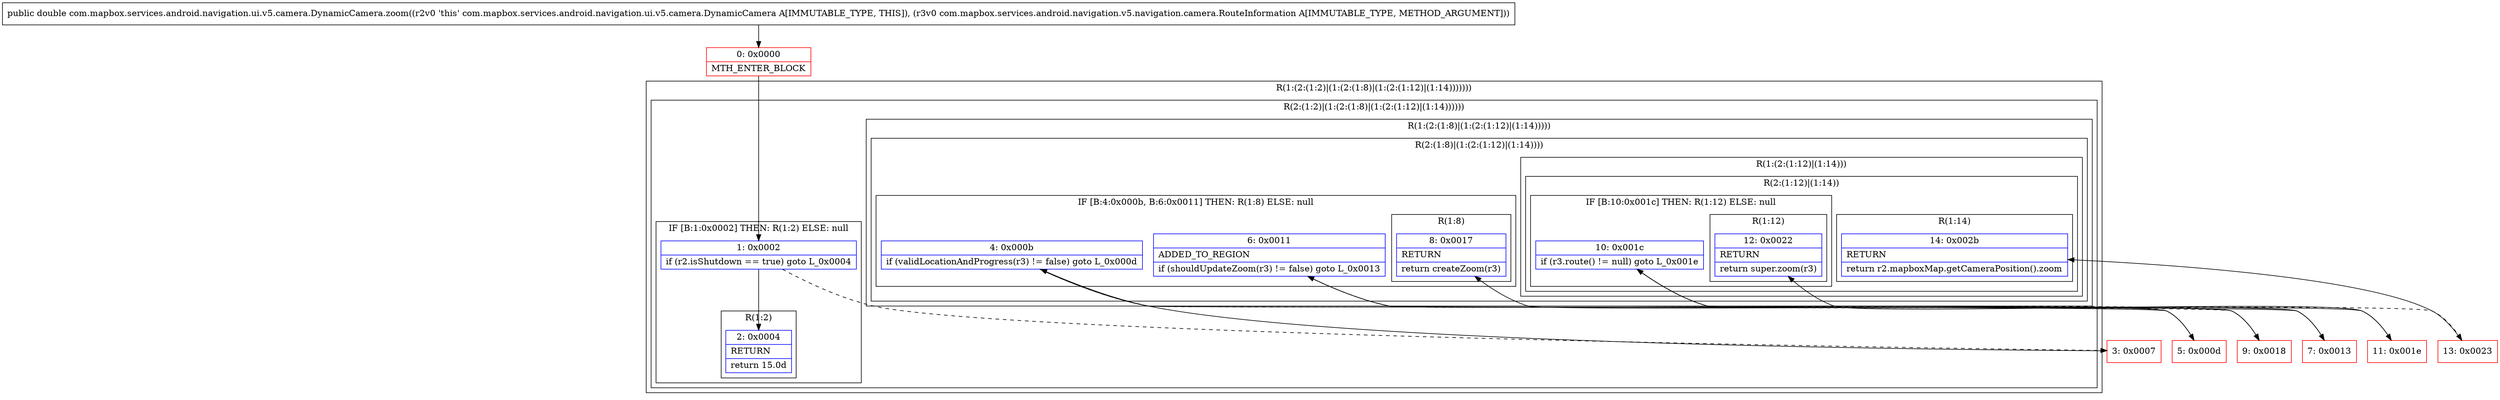 digraph "CFG forcom.mapbox.services.android.navigation.ui.v5.camera.DynamicCamera.zoom(Lcom\/mapbox\/services\/android\/navigation\/v5\/navigation\/camera\/RouteInformation;)D" {
subgraph cluster_Region_2074512213 {
label = "R(1:(2:(1:2)|(1:(2:(1:8)|(1:(2:(1:12)|(1:14)))))))";
node [shape=record,color=blue];
subgraph cluster_Region_1417947725 {
label = "R(2:(1:2)|(1:(2:(1:8)|(1:(2:(1:12)|(1:14))))))";
node [shape=record,color=blue];
subgraph cluster_IfRegion_1274448760 {
label = "IF [B:1:0x0002] THEN: R(1:2) ELSE: null";
node [shape=record,color=blue];
Node_1 [shape=record,label="{1\:\ 0x0002|if (r2.isShutdown == true) goto L_0x0004\l}"];
subgraph cluster_Region_1845315589 {
label = "R(1:2)";
node [shape=record,color=blue];
Node_2 [shape=record,label="{2\:\ 0x0004|RETURN\l|return 15.0d\l}"];
}
}
subgraph cluster_Region_583965388 {
label = "R(1:(2:(1:8)|(1:(2:(1:12)|(1:14)))))";
node [shape=record,color=blue];
subgraph cluster_Region_1475156634 {
label = "R(2:(1:8)|(1:(2:(1:12)|(1:14))))";
node [shape=record,color=blue];
subgraph cluster_IfRegion_683669076 {
label = "IF [B:4:0x000b, B:6:0x0011] THEN: R(1:8) ELSE: null";
node [shape=record,color=blue];
Node_4 [shape=record,label="{4\:\ 0x000b|if (validLocationAndProgress(r3) != false) goto L_0x000d\l}"];
Node_6 [shape=record,label="{6\:\ 0x0011|ADDED_TO_REGION\l|if (shouldUpdateZoom(r3) != false) goto L_0x0013\l}"];
subgraph cluster_Region_797261350 {
label = "R(1:8)";
node [shape=record,color=blue];
Node_8 [shape=record,label="{8\:\ 0x0017|RETURN\l|return createZoom(r3)\l}"];
}
}
subgraph cluster_Region_2035014112 {
label = "R(1:(2:(1:12)|(1:14)))";
node [shape=record,color=blue];
subgraph cluster_Region_1179465113 {
label = "R(2:(1:12)|(1:14))";
node [shape=record,color=blue];
subgraph cluster_IfRegion_286750290 {
label = "IF [B:10:0x001c] THEN: R(1:12) ELSE: null";
node [shape=record,color=blue];
Node_10 [shape=record,label="{10\:\ 0x001c|if (r3.route() != null) goto L_0x001e\l}"];
subgraph cluster_Region_392502872 {
label = "R(1:12)";
node [shape=record,color=blue];
Node_12 [shape=record,label="{12\:\ 0x0022|RETURN\l|return super.zoom(r3)\l}"];
}
}
subgraph cluster_Region_809914765 {
label = "R(1:14)";
node [shape=record,color=blue];
Node_14 [shape=record,label="{14\:\ 0x002b|RETURN\l|return r2.mapboxMap.getCameraPosition().zoom\l}"];
}
}
}
}
}
}
}
Node_0 [shape=record,color=red,label="{0\:\ 0x0000|MTH_ENTER_BLOCK\l}"];
Node_3 [shape=record,color=red,label="{3\:\ 0x0007}"];
Node_5 [shape=record,color=red,label="{5\:\ 0x000d}"];
Node_7 [shape=record,color=red,label="{7\:\ 0x0013}"];
Node_9 [shape=record,color=red,label="{9\:\ 0x0018}"];
Node_11 [shape=record,color=red,label="{11\:\ 0x001e}"];
Node_13 [shape=record,color=red,label="{13\:\ 0x0023}"];
MethodNode[shape=record,label="{public double com.mapbox.services.android.navigation.ui.v5.camera.DynamicCamera.zoom((r2v0 'this' com.mapbox.services.android.navigation.ui.v5.camera.DynamicCamera A[IMMUTABLE_TYPE, THIS]), (r3v0 com.mapbox.services.android.navigation.v5.navigation.camera.RouteInformation A[IMMUTABLE_TYPE, METHOD_ARGUMENT])) }"];
MethodNode -> Node_0;
Node_1 -> Node_2;
Node_1 -> Node_3[style=dashed];
Node_4 -> Node_5;
Node_4 -> Node_9[style=dashed];
Node_6 -> Node_7;
Node_6 -> Node_9[style=dashed];
Node_10 -> Node_11;
Node_10 -> Node_13[style=dashed];
Node_0 -> Node_1;
Node_3 -> Node_4;
Node_5 -> Node_6;
Node_7 -> Node_8;
Node_9 -> Node_10;
Node_11 -> Node_12;
Node_13 -> Node_14;
}


